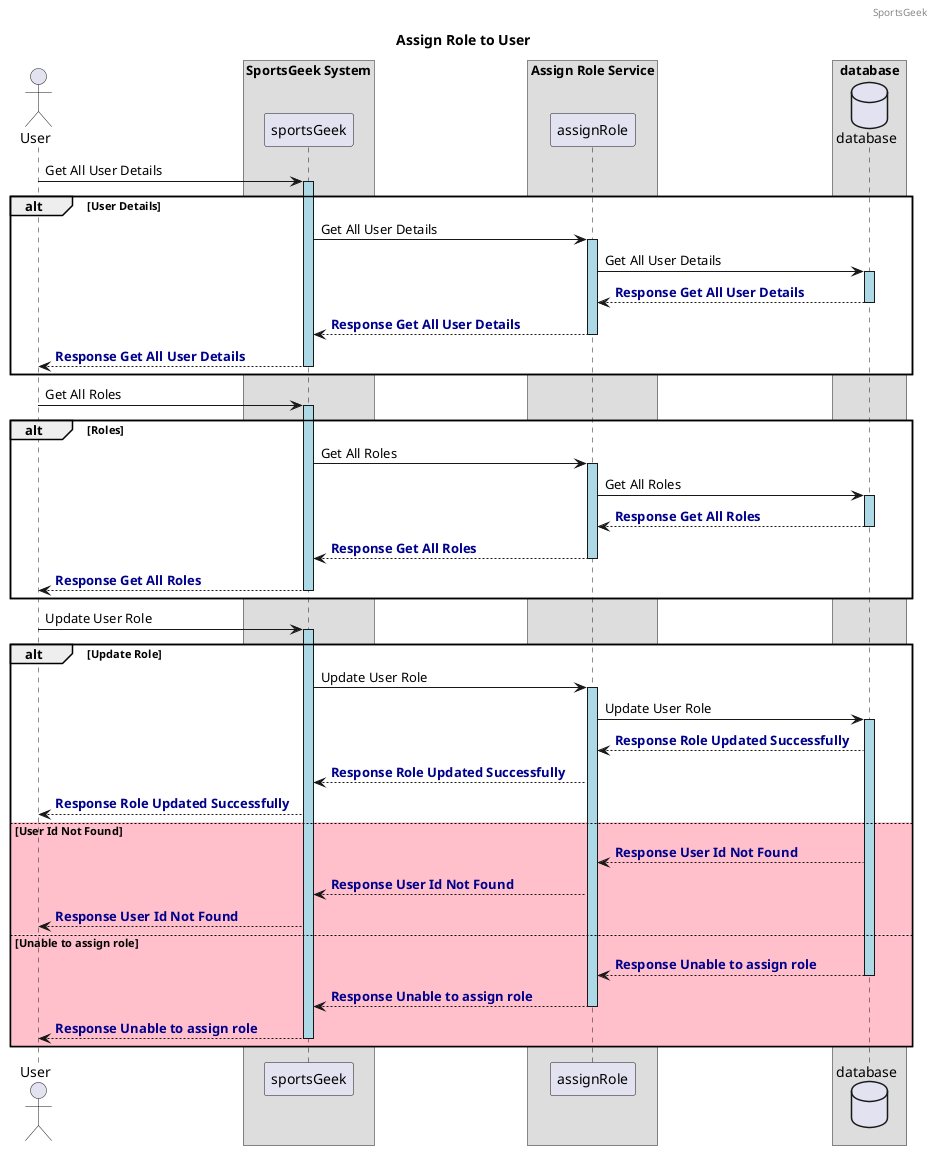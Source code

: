 @startuml
header SportsGeek
title Assign Role to User
skinparam ParticipantPadding 10
skinparam BoxPadding 20
actor User
box "SportsGeek System"
 participant sportsGeek
end box
box "Assign Role Service"
 participant assignRole
end box
box "database"
    database database
end box

User -> sportsGeek: Get All User Details
activate sportsGeek #lightblue
alt #white User Details
sportsGeek -> "assignRole" : Get All User Details
activate assignRole #lightblue
    assignRole -> "database" : Get All User Details
    activate "database" #lightblue
    "database" --> "assignRole" : <font color=darkblue><b>Response Get All User Details
    deactivate "database"
    "assignRole" --> "sportsGeek" : <font color=darkblue><b>Response Get All User Details
    deactivate "assignRole"
    "sportsGeek" --> User : <font color=darkblue><b>Response Get All User Details
deactivate "sportsGeek"
end alt

User -> sportsGeek: Get All Roles
activate sportsGeek #lightblue
alt #white Roles
sportsGeek -> "assignRole" : Get All Roles
activate assignRole #lightblue
    assignRole -> "database" : Get All Roles
    activate "database" #lightblue
    "database" --> "assignRole" : <font color=darkblue><b>Response Get All Roles
    deactivate "database"
    "assignRole" --> "sportsGeek" : <font color=darkblue><b>Response Get All Roles
   deactivate "assignRole"
    "sportsGeek" --> User : <font color=darkblue><b>Response Get All Roles
deactivate "sportsGeek"
end alt



User -> sportsGeek: Update User Role
activate sportsGeek #lightblue
alt #white Update Role
sportsGeek -> "assignRole" : Update User Role
activate assignRole #lightblue
    assignRole -> "database" : Update User Role
    activate "database" #lightblue
    "database" --> "assignRole" : <font color=darkblue><b>Response Role Updated Successfully
    "assignRole" --> "sportsGeek" : <font color=darkblue><b>Response Role Updated Successfully
    "sportsGeek" --> User : <font color=darkblue><b>Response Role Updated Successfully
else #pink User Id Not Found
"database" --> "assignRole" : <font color=darkblue><b>Response User Id Not Found
"assignRole" --> "sportsGeek" : <font color=darkblue><b>Response User Id Not Found
"sportsGeek" --> User : <font color=darkblue><b>Response User Id Not Found
else #pink Unable to assign role
"database" --> "assignRole" : <font color=darkblue><b>Response Unable to assign role
deactivate "database"
"assignRole" --> "sportsGeek" : <font color=darkblue><b>Response Unable to assign role
deactivate "assignRole"
"sportsGeek" --> User : <font color=darkblue><b>Response Unable to assign role
deactivate "sportsGeek"
end alt
@enduml